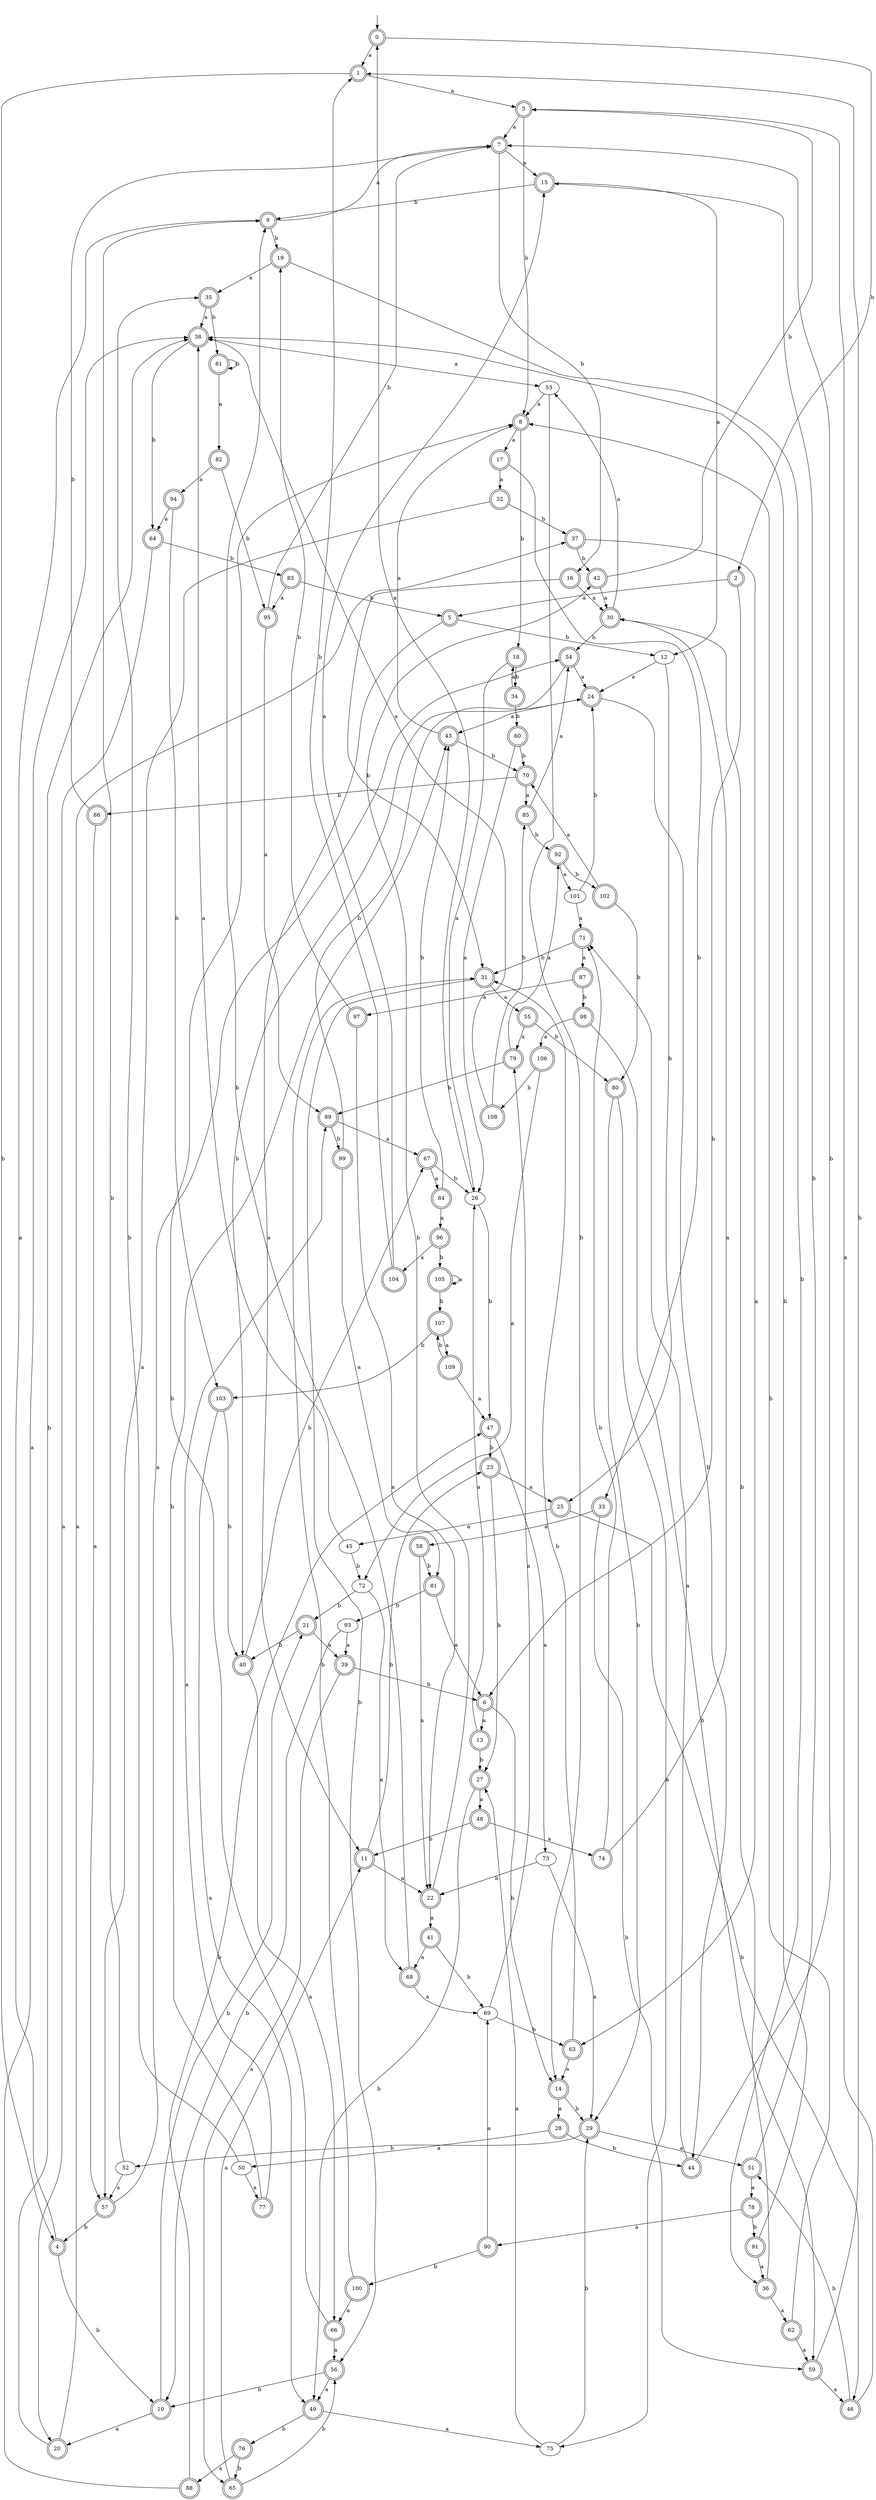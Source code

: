 digraph RandomDFA {
  __start0 [label="", shape=none];
  __start0 -> 0 [label=""];
  0 [shape=circle] [shape=doublecircle]
  0 -> 1 [label="a"]
  0 -> 2 [label="b"]
  1 [shape=doublecircle]
  1 -> 3 [label="a"]
  1 -> 4 [label="b"]
  2 [shape=doublecircle]
  2 -> 5 [label="a"]
  2 -> 6 [label="b"]
  3 [shape=doublecircle]
  3 -> 7 [label="a"]
  3 -> 8 [label="b"]
  4 [shape=doublecircle]
  4 -> 9 [label="a"]
  4 -> 10 [label="b"]
  5 [shape=doublecircle]
  5 -> 11 [label="a"]
  5 -> 12 [label="b"]
  6 [shape=doublecircle]
  6 -> 13 [label="a"]
  6 -> 14 [label="b"]
  7 [shape=doublecircle]
  7 -> 15 [label="a"]
  7 -> 16 [label="b"]
  8 [shape=doublecircle]
  8 -> 17 [label="a"]
  8 -> 18 [label="b"]
  9 [shape=doublecircle]
  9 -> 7 [label="a"]
  9 -> 19 [label="b"]
  10 [shape=doublecircle]
  10 -> 20 [label="a"]
  10 -> 21 [label="b"]
  11 [shape=doublecircle]
  11 -> 22 [label="a"]
  11 -> 23 [label="b"]
  12
  12 -> 24 [label="a"]
  12 -> 25 [label="b"]
  13 [shape=doublecircle]
  13 -> 26 [label="a"]
  13 -> 27 [label="b"]
  14 [shape=doublecircle]
  14 -> 28 [label="a"]
  14 -> 29 [label="b"]
  15 [shape=doublecircle]
  15 -> 12 [label="a"]
  15 -> 9 [label="b"]
  16 [shape=doublecircle]
  16 -> 30 [label="a"]
  16 -> 31 [label="b"]
  17 [shape=doublecircle]
  17 -> 32 [label="a"]
  17 -> 33 [label="b"]
  18 [shape=doublecircle]
  18 -> 26 [label="a"]
  18 -> 34 [label="b"]
  19 [shape=doublecircle]
  19 -> 35 [label="a"]
  19 -> 36 [label="b"]
  20 [shape=doublecircle]
  20 -> 37 [label="a"]
  20 -> 38 [label="b"]
  21 [shape=doublecircle]
  21 -> 39 [label="a"]
  21 -> 40 [label="b"]
  22 [shape=doublecircle]
  22 -> 41 [label="a"]
  22 -> 42 [label="b"]
  23 [shape=doublecircle]
  23 -> 25 [label="a"]
  23 -> 27 [label="b"]
  24 [shape=doublecircle]
  24 -> 43 [label="a"]
  24 -> 44 [label="b"]
  25 [shape=doublecircle]
  25 -> 45 [label="a"]
  25 -> 46 [label="b"]
  26
  26 -> 0 [label="a"]
  26 -> 47 [label="b"]
  27 [shape=doublecircle]
  27 -> 48 [label="a"]
  27 -> 49 [label="b"]
  28 [shape=doublecircle]
  28 -> 50 [label="a"]
  28 -> 44 [label="b"]
  29 [shape=doublecircle]
  29 -> 51 [label="a"]
  29 -> 52 [label="b"]
  30 [shape=doublecircle]
  30 -> 53 [label="a"]
  30 -> 54 [label="b"]
  31 [shape=doublecircle]
  31 -> 55 [label="a"]
  31 -> 56 [label="b"]
  32 [shape=doublecircle]
  32 -> 57 [label="a"]
  32 -> 37 [label="b"]
  33 [shape=doublecircle]
  33 -> 58 [label="a"]
  33 -> 59 [label="b"]
  34 [shape=doublecircle]
  34 -> 18 [label="a"]
  34 -> 60 [label="b"]
  35 [shape=doublecircle]
  35 -> 38 [label="a"]
  35 -> 61 [label="b"]
  36 [shape=doublecircle]
  36 -> 62 [label="a"]
  36 -> 30 [label="b"]
  37 [shape=doublecircle]
  37 -> 63 [label="a"]
  37 -> 42 [label="b"]
  38 [shape=doublecircle]
  38 -> 53 [label="a"]
  38 -> 64 [label="b"]
  39 [shape=doublecircle]
  39 -> 65 [label="a"]
  39 -> 6 [label="b"]
  40 [shape=doublecircle]
  40 -> 66 [label="a"]
  40 -> 67 [label="b"]
  41 [shape=doublecircle]
  41 -> 68 [label="a"]
  41 -> 69 [label="b"]
  42 [shape=doublecircle]
  42 -> 30 [label="a"]
  42 -> 3 [label="b"]
  43 [shape=doublecircle]
  43 -> 8 [label="a"]
  43 -> 70 [label="b"]
  44 [shape=doublecircle]
  44 -> 71 [label="a"]
  44 -> 7 [label="b"]
  45
  45 -> 38 [label="a"]
  45 -> 72 [label="b"]
  46 [shape=doublecircle]
  46 -> 3 [label="a"]
  46 -> 51 [label="b"]
  47 [shape=doublecircle]
  47 -> 73 [label="a"]
  47 -> 23 [label="b"]
  48 [shape=doublecircle]
  48 -> 74 [label="a"]
  48 -> 11 [label="b"]
  49 [shape=doublecircle]
  49 -> 75 [label="a"]
  49 -> 76 [label="b"]
  50
  50 -> 77 [label="a"]
  50 -> 35 [label="b"]
  51 [shape=doublecircle]
  51 -> 78 [label="a"]
  51 -> 15 [label="b"]
  52
  52 -> 57 [label="a"]
  52 -> 9 [label="b"]
  53
  53 -> 8 [label="a"]
  53 -> 14 [label="b"]
  54 [shape=doublecircle]
  54 -> 24 [label="a"]
  54 -> 40 [label="b"]
  55 [shape=doublecircle]
  55 -> 79 [label="a"]
  55 -> 80 [label="b"]
  56 [shape=doublecircle]
  56 -> 49 [label="a"]
  56 -> 10 [label="b"]
  57 [shape=doublecircle]
  57 -> 54 [label="a"]
  57 -> 4 [label="b"]
  58 [shape=doublecircle]
  58 -> 22 [label="a"]
  58 -> 81 [label="b"]
  59 [shape=doublecircle]
  59 -> 46 [label="a"]
  59 -> 1 [label="b"]
  60 [shape=doublecircle]
  60 -> 26 [label="a"]
  60 -> 70 [label="b"]
  61 [shape=doublecircle]
  61 -> 82 [label="a"]
  61 -> 61 [label="b"]
  62 [shape=doublecircle]
  62 -> 59 [label="a"]
  62 -> 8 [label="b"]
  63 [shape=doublecircle]
  63 -> 14 [label="a"]
  63 -> 31 [label="b"]
  64 [shape=doublecircle]
  64 -> 20 [label="a"]
  64 -> 83 [label="b"]
  65 [shape=doublecircle]
  65 -> 11 [label="a"]
  65 -> 56 [label="b"]
  66 [shape=doublecircle]
  66 -> 56 [label="a"]
  66 -> 8 [label="b"]
  67 [shape=doublecircle]
  67 -> 84 [label="a"]
  67 -> 26 [label="b"]
  68 [shape=doublecircle]
  68 -> 69 [label="a"]
  68 -> 9 [label="b"]
  69
  69 -> 79 [label="a"]
  69 -> 63 [label="b"]
  70 [shape=doublecircle]
  70 -> 85 [label="a"]
  70 -> 86 [label="b"]
  71 [shape=doublecircle]
  71 -> 87 [label="a"]
  71 -> 31 [label="b"]
  72
  72 -> 68 [label="a"]
  72 -> 21 [label="b"]
  73
  73 -> 29 [label="a"]
  73 -> 22 [label="b"]
  74 [shape=doublecircle]
  74 -> 30 [label="a"]
  74 -> 71 [label="b"]
  75
  75 -> 27 [label="a"]
  75 -> 29 [label="b"]
  76 [shape=doublecircle]
  76 -> 88 [label="a"]
  76 -> 65 [label="b"]
  77 [shape=doublecircle]
  77 -> 89 [label="a"]
  77 -> 43 [label="b"]
  78 [shape=doublecircle]
  78 -> 90 [label="a"]
  78 -> 91 [label="b"]
  79 [shape=doublecircle]
  79 -> 92 [label="a"]
  79 -> 89 [label="b"]
  80 [shape=doublecircle]
  80 -> 75 [label="a"]
  80 -> 29 [label="b"]
  81 [shape=doublecircle]
  81 -> 6 [label="a"]
  81 -> 93 [label="b"]
  82 [shape=doublecircle]
  82 -> 94 [label="a"]
  82 -> 95 [label="b"]
  83 [shape=doublecircle]
  83 -> 95 [label="a"]
  83 -> 5 [label="b"]
  84 [shape=doublecircle]
  84 -> 96 [label="a"]
  84 -> 43 [label="b"]
  85 [shape=doublecircle]
  85 -> 54 [label="a"]
  85 -> 92 [label="b"]
  86 [shape=doublecircle]
  86 -> 57 [label="a"]
  86 -> 7 [label="b"]
  87 [shape=doublecircle]
  87 -> 97 [label="a"]
  87 -> 98 [label="b"]
  88 [shape=doublecircle]
  88 -> 38 [label="a"]
  88 -> 47 [label="b"]
  89 [shape=doublecircle]
  89 -> 67 [label="a"]
  89 -> 99 [label="b"]
  90 [shape=doublecircle]
  90 -> 69 [label="a"]
  90 -> 100 [label="b"]
  91 [shape=doublecircle]
  91 -> 36 [label="a"]
  91 -> 38 [label="b"]
  92 [shape=doublecircle]
  92 -> 101 [label="a"]
  92 -> 102 [label="b"]
  93
  93 -> 39 [label="a"]
  93 -> 10 [label="b"]
  94 [shape=doublecircle]
  94 -> 64 [label="a"]
  94 -> 103 [label="b"]
  95 [shape=doublecircle]
  95 -> 89 [label="a"]
  95 -> 7 [label="b"]
  96 [shape=doublecircle]
  96 -> 104 [label="a"]
  96 -> 105 [label="b"]
  97 [shape=doublecircle]
  97 -> 22 [label="a"]
  97 -> 19 [label="b"]
  98 [shape=doublecircle]
  98 -> 106 [label="a"]
  98 -> 59 [label="b"]
  99 [shape=doublecircle]
  99 -> 81 [label="a"]
  99 -> 24 [label="b"]
  100 [shape=doublecircle]
  100 -> 66 [label="a"]
  100 -> 31 [label="b"]
  101
  101 -> 71 [label="a"]
  101 -> 24 [label="b"]
  102 [shape=doublecircle]
  102 -> 70 [label="a"]
  102 -> 80 [label="b"]
  103 [shape=doublecircle]
  103 -> 49 [label="a"]
  103 -> 40 [label="b"]
  104 [shape=doublecircle]
  104 -> 15 [label="a"]
  104 -> 1 [label="b"]
  105 [shape=doublecircle]
  105 -> 105 [label="a"]
  105 -> 107 [label="b"]
  106 [shape=doublecircle]
  106 -> 72 [label="a"]
  106 -> 108 [label="b"]
  107 [shape=doublecircle]
  107 -> 109 [label="a"]
  107 -> 103 [label="b"]
  108 [shape=doublecircle]
  108 -> 38 [label="a"]
  108 -> 85 [label="b"]
  109 [shape=doublecircle]
  109 -> 47 [label="a"]
  109 -> 107 [label="b"]
}

